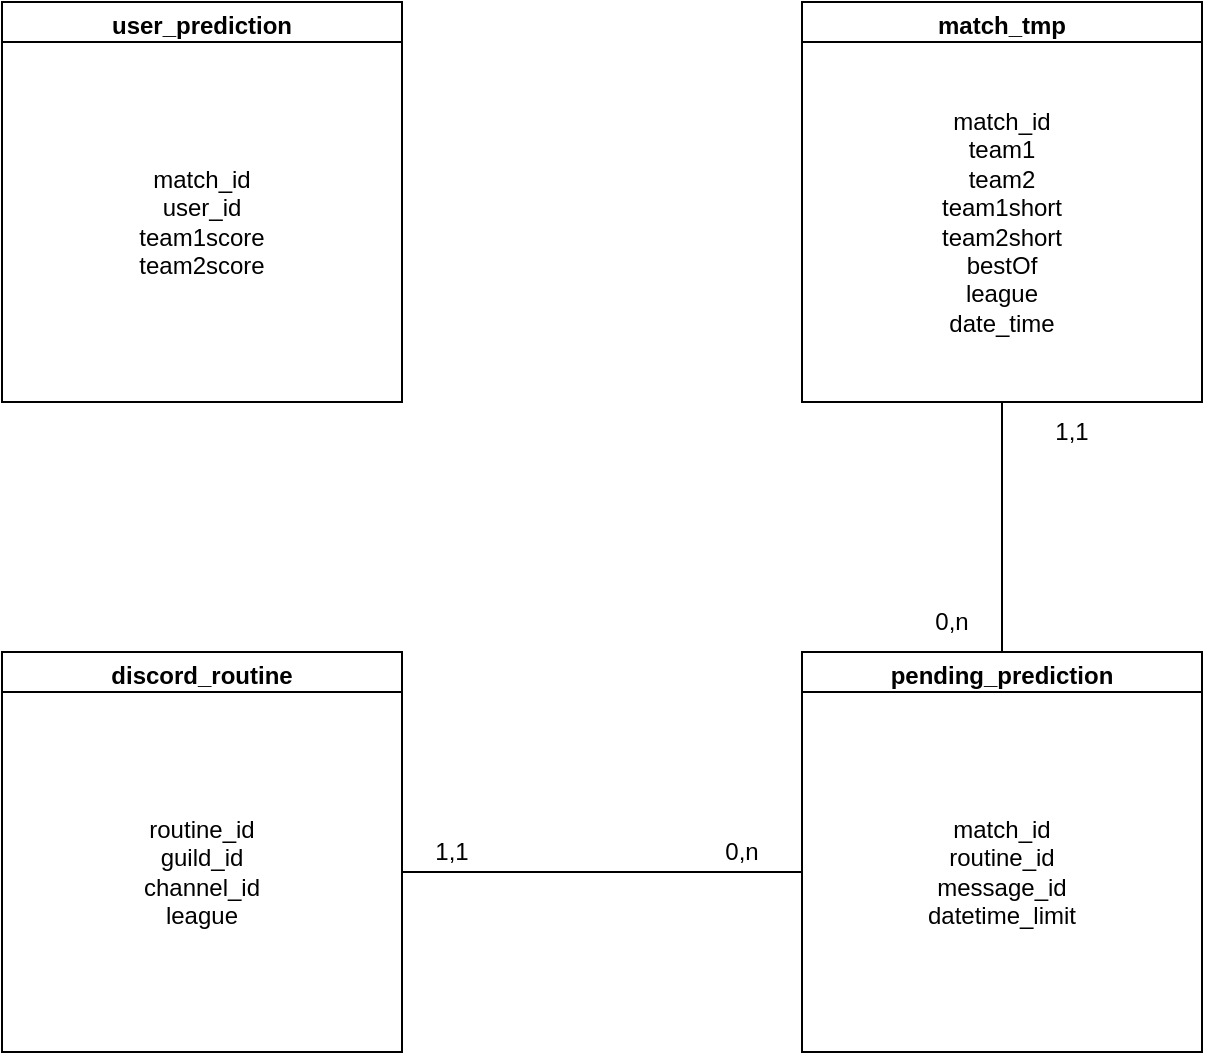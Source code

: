 <mxfile>
    <diagram id="ggqLzHgaAES7Uofz30xR" name="Page-1">
        <mxGraphModel dx="1394" dy="607" grid="1" gridSize="10" guides="1" tooltips="1" connect="1" arrows="1" fold="1" page="1" pageScale="1" pageWidth="850" pageHeight="1100" math="0" shadow="0">
            <root>
                <mxCell id="0"/>
                <mxCell id="1" parent="0"/>
                <mxCell id="8" value="user_prediction" style="swimlane;whiteSpace=wrap;html=1;" parent="1" vertex="1">
                    <mxGeometry x="125" y="30" width="200" height="200" as="geometry"/>
                </mxCell>
                <mxCell id="9" value="match_id&lt;br&gt;user_id&lt;br&gt;team1score&lt;br&gt;team2score" style="rounded=0;whiteSpace=wrap;html=1;" parent="8" vertex="1">
                    <mxGeometry y="20" width="200" height="180" as="geometry"/>
                </mxCell>
                <mxCell id="10" value="pending_prediction" style="swimlane;whiteSpace=wrap;html=1;" parent="1" vertex="1">
                    <mxGeometry x="525" y="355" width="200" height="200" as="geometry"/>
                </mxCell>
                <mxCell id="11" value="match_id&lt;br&gt;routine_id&lt;br&gt;message_id&lt;br&gt;datetime_limit" style="rounded=0;whiteSpace=wrap;html=1;" parent="10" vertex="1">
                    <mxGeometry y="20" width="200" height="180" as="geometry"/>
                </mxCell>
                <mxCell id="15" value="discord_routine" style="swimlane;whiteSpace=wrap;html=1;" parent="1" vertex="1">
                    <mxGeometry x="125" y="355" width="200" height="200" as="geometry"/>
                </mxCell>
                <mxCell id="16" value="routine_id&lt;br&gt;guild_id&lt;br&gt;channel_id&lt;br&gt;league" style="rounded=0;whiteSpace=wrap;html=1;" parent="15" vertex="1">
                    <mxGeometry y="20" width="200" height="180" as="geometry"/>
                </mxCell>
                <mxCell id="18" value="" style="endArrow=none;html=1;exitX=1;exitY=0.5;exitDx=0;exitDy=0;entryX=0;entryY=0.5;entryDx=0;entryDy=0;" parent="1" source="16" target="11" edge="1">
                    <mxGeometry width="50" height="50" relative="1" as="geometry">
                        <mxPoint x="310" y="340" as="sourcePoint"/>
                        <mxPoint x="360" y="290" as="targetPoint"/>
                    </mxGeometry>
                </mxCell>
                <mxCell id="24" value="0,n" style="text;html=1;strokeColor=none;fillColor=none;align=center;verticalAlign=middle;whiteSpace=wrap;rounded=0;" parent="1" vertex="1">
                    <mxGeometry x="465" y="440" width="60" height="30" as="geometry"/>
                </mxCell>
                <mxCell id="25" value="1,1" style="text;html=1;strokeColor=none;fillColor=none;align=center;verticalAlign=middle;whiteSpace=wrap;rounded=0;" parent="1" vertex="1">
                    <mxGeometry x="320" y="440" width="60" height="30" as="geometry"/>
                </mxCell>
                <mxCell id="38" value="match_tmp" style="swimlane;whiteSpace=wrap;html=1;" vertex="1" parent="1">
                    <mxGeometry x="525" y="30" width="200" height="200" as="geometry"/>
                </mxCell>
                <mxCell id="39" value="match_id&lt;br&gt;team1&lt;br&gt;team2&lt;br&gt;team1short&lt;br&gt;team2short&lt;br&gt;bestOf&lt;br&gt;league&lt;br&gt;date_time" style="rounded=0;whiteSpace=wrap;html=1;" vertex="1" parent="38">
                    <mxGeometry y="20" width="200" height="180" as="geometry"/>
                </mxCell>
                <mxCell id="40" value="" style="endArrow=none;html=1;entryX=0.5;entryY=1;entryDx=0;entryDy=0;exitX=0.5;exitY=0;exitDx=0;exitDy=0;" edge="1" parent="1" source="10" target="39">
                    <mxGeometry width="50" height="50" relative="1" as="geometry">
                        <mxPoint x="540" y="280" as="sourcePoint"/>
                        <mxPoint x="590" y="230" as="targetPoint"/>
                    </mxGeometry>
                </mxCell>
                <mxCell id="41" value="1,1" style="text;html=1;strokeColor=none;fillColor=none;align=center;verticalAlign=middle;whiteSpace=wrap;rounded=0;" vertex="1" parent="1">
                    <mxGeometry x="630" y="230" width="60" height="30" as="geometry"/>
                </mxCell>
                <mxCell id="42" value="0,n" style="text;html=1;strokeColor=none;fillColor=none;align=center;verticalAlign=middle;whiteSpace=wrap;rounded=0;" vertex="1" parent="1">
                    <mxGeometry x="570" y="325" width="60" height="30" as="geometry"/>
                </mxCell>
            </root>
        </mxGraphModel>
    </diagram>
</mxfile>